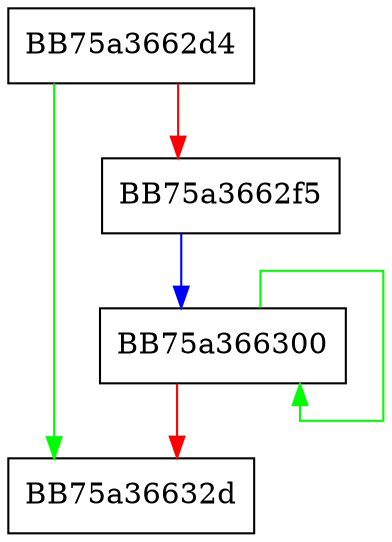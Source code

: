 digraph SymCryptFdefIntBitsizeOfValue {
  node [shape="box"];
  graph [splines=ortho];
  BB75a3662d4 -> BB75a36632d [color="green"];
  BB75a3662d4 -> BB75a3662f5 [color="red"];
  BB75a3662f5 -> BB75a366300 [color="blue"];
  BB75a366300 -> BB75a366300 [color="green"];
  BB75a366300 -> BB75a36632d [color="red"];
}